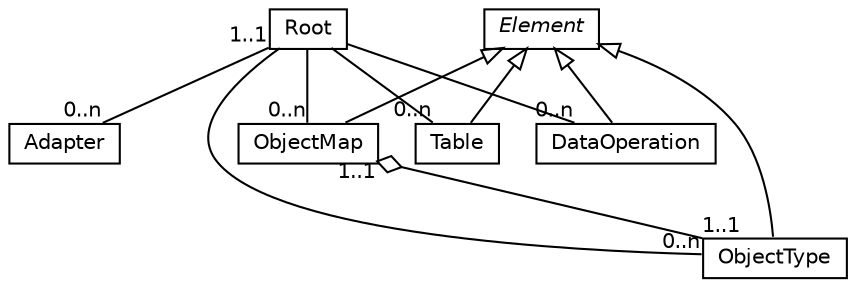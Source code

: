#!/usr/local/bin/dot
#
# Class diagram 
# Generated by UMLGraph version R5_6-9-g37cd34 (http://www.umlgraph.org/)
#

digraph G {
graph [fontnames="svg"]
edge [fontname="Helvetica",fontsize=10,labelfontname="Helvetica",labelfontsize=10,color="black"];
node [fontname="Helvetica",fontcolor="black",fontsize=10,shape=plaintext,margin=0,width=0,height=0];
nodesep=0.25;
ranksep=0.5;
// Root
c90 [label=<<table title="Root" border="0" cellborder="1" cellspacing="0" cellpadding="2"><tr><td><table border="0" cellspacing="0" cellpadding="1"><tr><td align="center" balign="center"> Root </td></tr></table></td></tr></table>>];
// Adapter
c91 [label=<<table title="Adapter" border="0" cellborder="1" cellspacing="0" cellpadding="2"><tr><td><table border="0" cellspacing="0" cellpadding="1"><tr><td align="center" balign="center"> Adapter </td></tr></table></td></tr></table>>];
// Element
c92 [label=<<table title="Element" border="0" cellborder="1" cellspacing="0" cellpadding="2"><tr><td><table border="0" cellspacing="0" cellpadding="1"><tr><td align="center" balign="center"><i> Element </i></td></tr></table></td></tr></table>>];
// ObjectType
c93 [label=<<table title="ObjectType" border="0" cellborder="1" cellspacing="0" cellpadding="2"><tr><td><table border="0" cellspacing="0" cellpadding="1"><tr><td align="center" balign="center"> ObjectType </td></tr></table></td></tr></table>>];
// ObjectMap
c94 [label=<<table title="ObjectMap" border="0" cellborder="1" cellspacing="0" cellpadding="2"><tr><td><table border="0" cellspacing="0" cellpadding="1"><tr><td align="center" balign="center"> ObjectMap </td></tr></table></td></tr></table>>];
// Table
c95 [label=<<table title="Table" border="0" cellborder="1" cellspacing="0" cellpadding="2"><tr><td><table border="0" cellspacing="0" cellpadding="1"><tr><td align="center" balign="center"> Table </td></tr></table></td></tr></table>>];
// DataOperation
c96 [label=<<table title="DataOperation" border="0" cellborder="1" cellspacing="0" cellpadding="2"><tr><td><table border="0" cellspacing="0" cellpadding="1"><tr><td align="center" balign="center"> DataOperation </td></tr></table></td></tr></table>>];
// Root assoc Adapter
c90 -> c91 [arrowhead=none,weight=2,taillabel="1..1", headlabel="0..n"];
// Root assoc ObjectType
c90 -> c93 [arrowhead=none,weight=2,headlabel="0..n"];
// Root assoc ObjectMap
c90 -> c94 [arrowhead=none,weight=2,headlabel="0..n"];
// Root assoc Table
c90 -> c95 [arrowhead=none,weight=2,headlabel="0..n"];
// Root assoc DataOperation
c90 -> c96 [arrowhead=none,weight=2,headlabel="0..n"];
// ObjectType extends Element
c92 -> c93 [arrowtail=empty,dir=back,weight=10];
// ObjectMap extends Element
c92 -> c94 [arrowtail=empty,dir=back,weight=10];
// ObjectMap has ObjectType
c94 -> c93 [arrowhead=none,arrowtail=ediamond,dir=back,weight=4,taillabel="1..1", headlabel="1..1"];
// Table extends Element
c92 -> c95 [arrowtail=empty,dir=back,weight=10];
// DataOperation extends Element
c92 -> c96 [arrowtail=empty,dir=back,weight=10];
}

